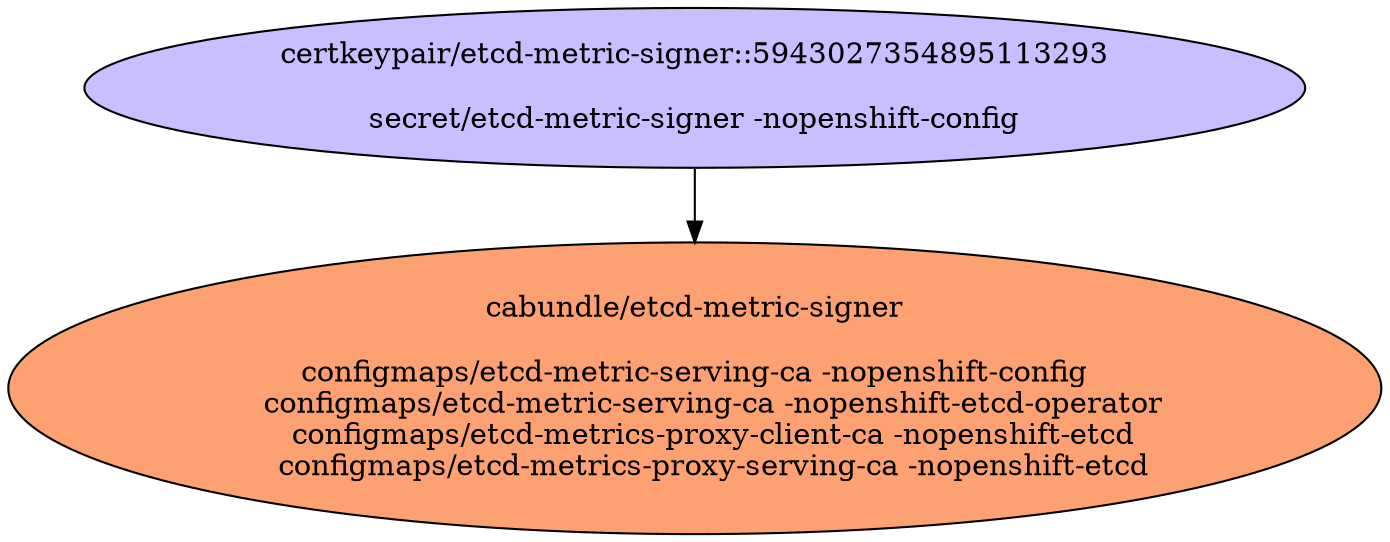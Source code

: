 digraph "Local Certificate" {
  // Node definitions.
  1 [
    label="certkeypair/etcd-metric-signer::5943027354895113293\n\nsecret/etcd-metric-signer -nopenshift-config\n"
    style=filled
    fillcolor="#c7bfff"
  ];
  5 [
    label="cabundle/etcd-metric-signer\n\nconfigmaps/etcd-metric-serving-ca -nopenshift-config\n    configmaps/etcd-metric-serving-ca -nopenshift-etcd-operator\n    configmaps/etcd-metrics-proxy-client-ca -nopenshift-etcd\n    configmaps/etcd-metrics-proxy-serving-ca -nopenshift-etcd\n"
    style=filled
    fillcolor="#fda172"
  ];

  // Edge definitions.
  1 -> 5;
}